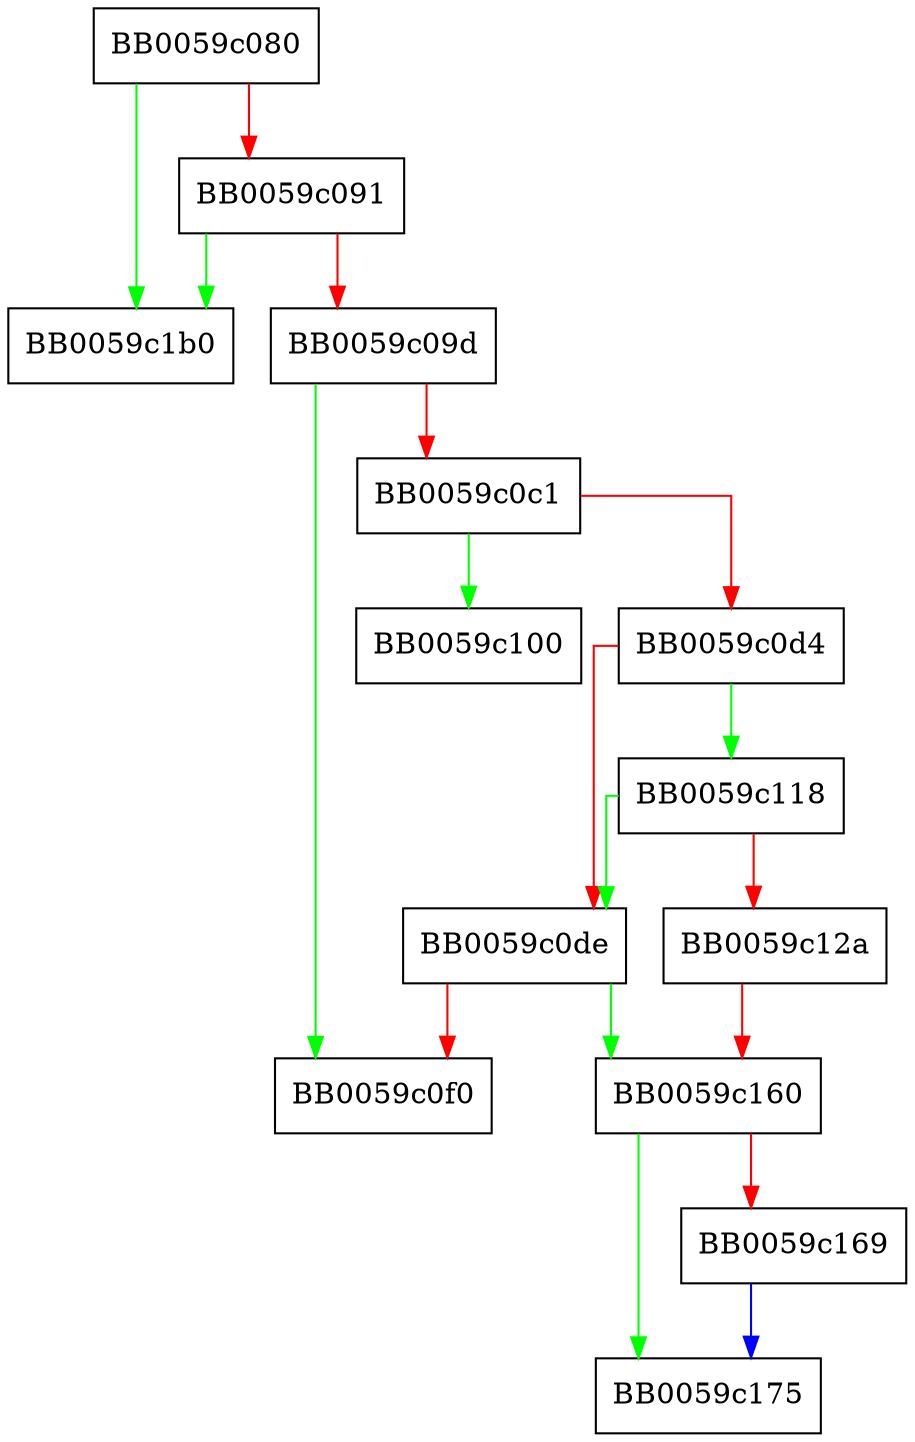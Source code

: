 digraph OSSL_DECODER_CTX_add_decoder {
  node [shape="box"];
  graph [splines=ortho];
  BB0059c080 -> BB0059c1b0 [color="green"];
  BB0059c080 -> BB0059c091 [color="red"];
  BB0059c091 -> BB0059c1b0 [color="green"];
  BB0059c091 -> BB0059c09d [color="red"];
  BB0059c09d -> BB0059c0f0 [color="green"];
  BB0059c09d -> BB0059c0c1 [color="red"];
  BB0059c0c1 -> BB0059c100 [color="green"];
  BB0059c0c1 -> BB0059c0d4 [color="red"];
  BB0059c0d4 -> BB0059c118 [color="green"];
  BB0059c0d4 -> BB0059c0de [color="red"];
  BB0059c0de -> BB0059c160 [color="green"];
  BB0059c0de -> BB0059c0f0 [color="red"];
  BB0059c118 -> BB0059c0de [color="green"];
  BB0059c118 -> BB0059c12a [color="red"];
  BB0059c12a -> BB0059c160 [color="red"];
  BB0059c160 -> BB0059c175 [color="green"];
  BB0059c160 -> BB0059c169 [color="red"];
  BB0059c169 -> BB0059c175 [color="blue"];
}